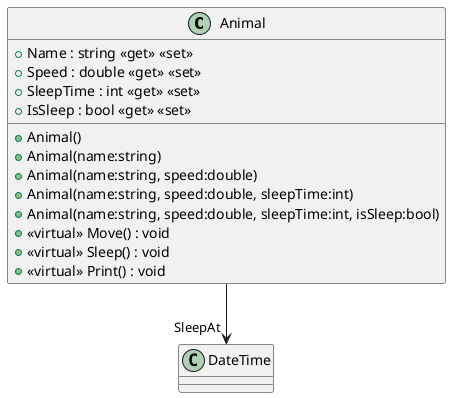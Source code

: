 @startuml
class Animal {
    + Name : string <<get>> <<set>>
    + Speed : double <<get>> <<set>>
    + SleepTime : int <<get>> <<set>>
    + IsSleep : bool <<get>> <<set>>
    + Animal()
    + Animal(name:string)
    + Animal(name:string, speed:double)
    + Animal(name:string, speed:double, sleepTime:int)
    + Animal(name:string, speed:double, sleepTime:int, isSleep:bool)
    + <<virtual>> Move() : void
    + <<virtual>> Sleep() : void
    + <<virtual>> Print() : void
}
Animal --> "SleepAt" DateTime
@enduml
